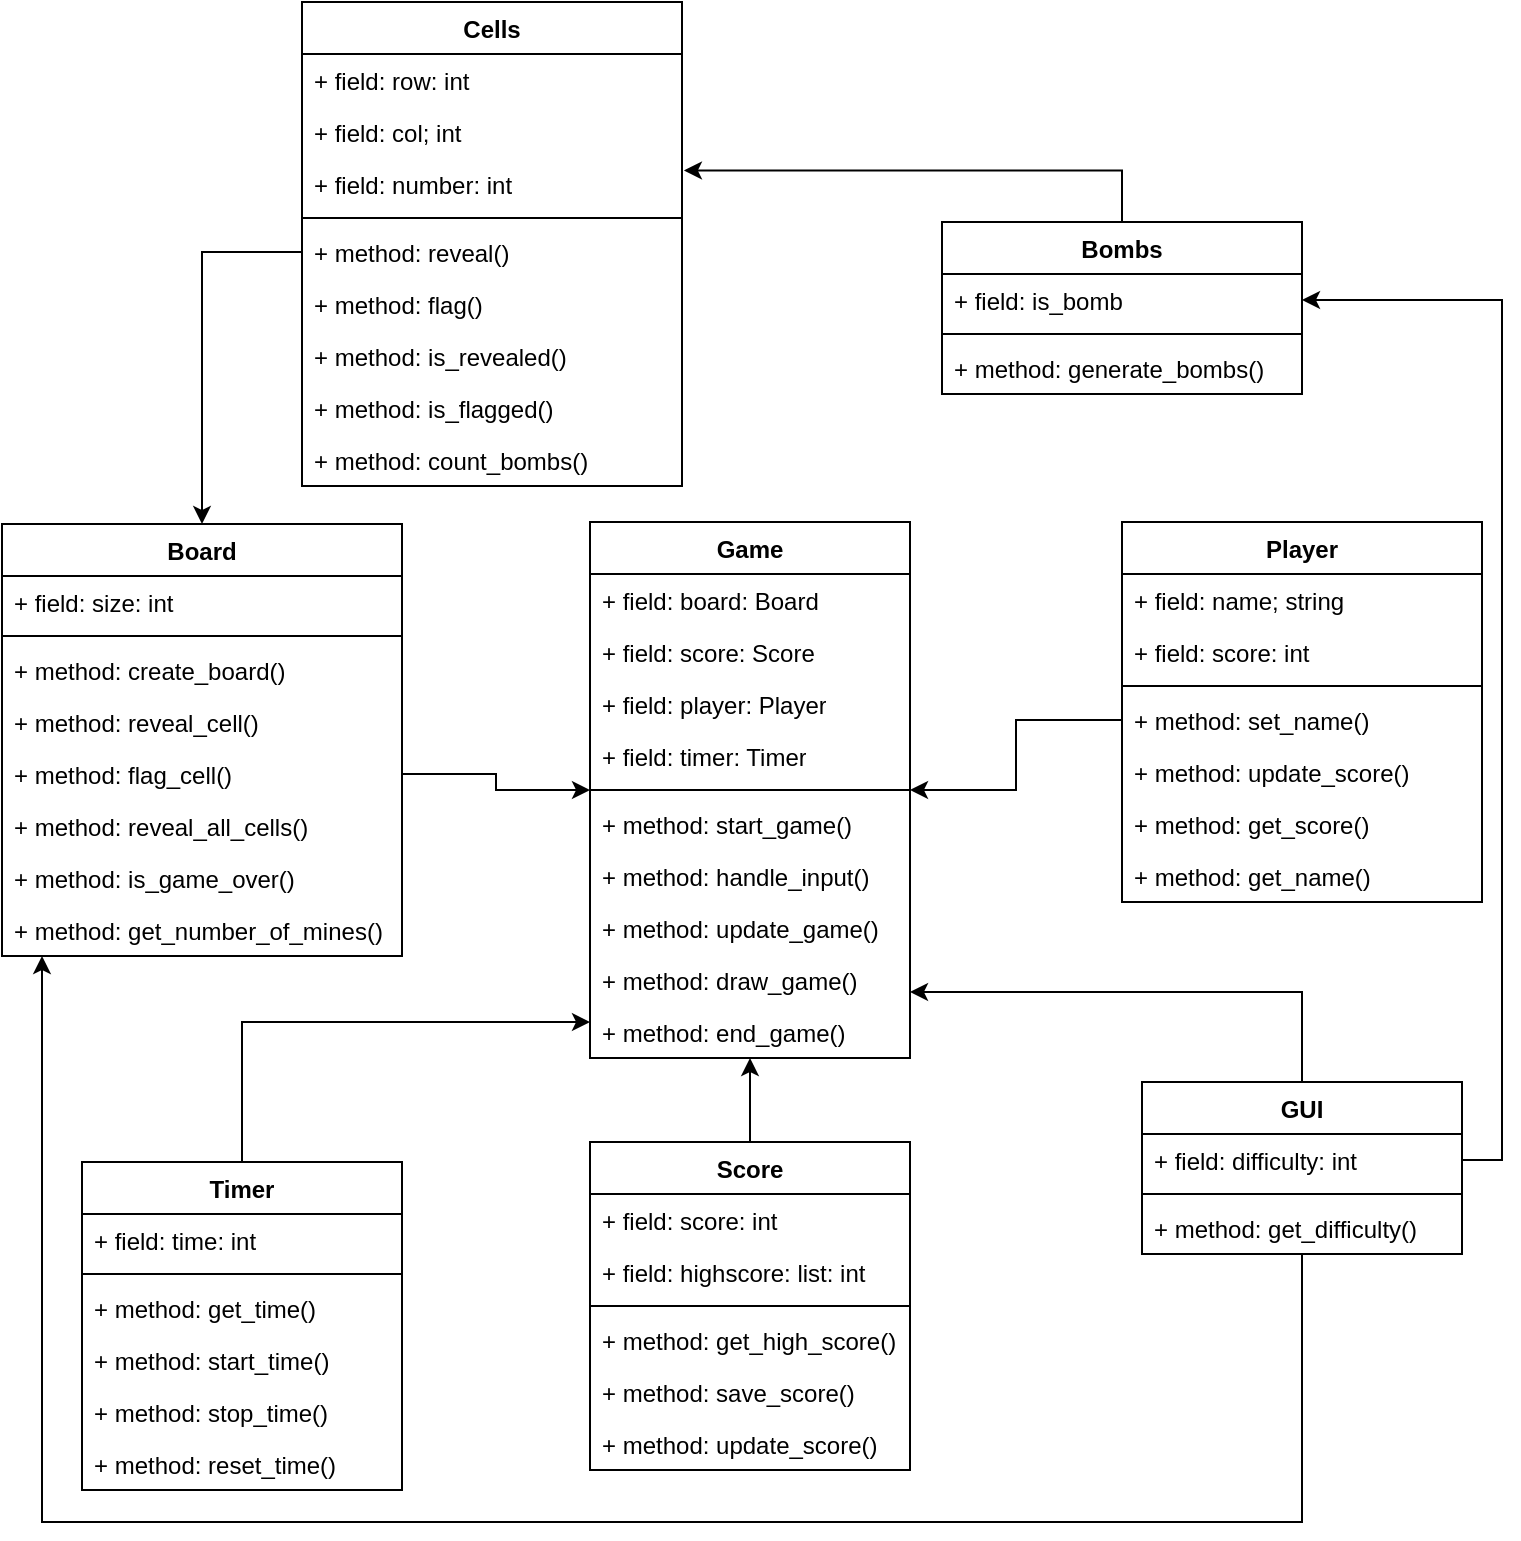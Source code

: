 <mxfile version="21.3.8" type="github">
  <diagram id="C5RBs43oDa-KdzZeNtuy" name="Page-1">
    <mxGraphModel dx="1105" dy="544" grid="1" gridSize="10" guides="1" tooltips="1" connect="1" arrows="1" fold="1" page="1" pageScale="1" pageWidth="827" pageHeight="1169" math="0" shadow="0">
      <root>
        <mxCell id="WIyWlLk6GJQsqaUBKTNV-0" />
        <mxCell id="WIyWlLk6GJQsqaUBKTNV-1" parent="WIyWlLk6GJQsqaUBKTNV-0" />
        <mxCell id="qNISQtt3db6Ta8NBHMqR-71" style="edgeStyle=orthogonalEdgeStyle;rounded=0;orthogonalLoop=1;jettySize=auto;html=1;exitX=0.5;exitY=0;exitDx=0;exitDy=0;" edge="1" parent="WIyWlLk6GJQsqaUBKTNV-1" source="qNISQtt3db6Ta8NBHMqR-0" target="qNISQtt3db6Ta8NBHMqR-12">
          <mxGeometry relative="1" as="geometry" />
        </mxCell>
        <mxCell id="qNISQtt3db6Ta8NBHMqR-0" value="Score&lt;br&gt;" style="swimlane;fontStyle=1;align=center;verticalAlign=top;childLayout=stackLayout;horizontal=1;startSize=26;horizontalStack=0;resizeParent=1;resizeParentMax=0;resizeLast=0;collapsible=1;marginBottom=0;whiteSpace=wrap;html=1;" vertex="1" parent="WIyWlLk6GJQsqaUBKTNV-1">
          <mxGeometry x="334" y="630" width="160" height="164" as="geometry" />
        </mxCell>
        <mxCell id="qNISQtt3db6Ta8NBHMqR-81" value="+ field: score: int" style="text;strokeColor=none;fillColor=none;align=left;verticalAlign=top;spacingLeft=4;spacingRight=4;overflow=hidden;rotatable=0;points=[[0,0.5],[1,0.5]];portConstraint=eastwest;whiteSpace=wrap;html=1;" vertex="1" parent="qNISQtt3db6Ta8NBHMqR-0">
          <mxGeometry y="26" width="160" height="26" as="geometry" />
        </mxCell>
        <mxCell id="qNISQtt3db6Ta8NBHMqR-1" value="+ field: highscore: list: int" style="text;strokeColor=none;fillColor=none;align=left;verticalAlign=top;spacingLeft=4;spacingRight=4;overflow=hidden;rotatable=0;points=[[0,0.5],[1,0.5]];portConstraint=eastwest;whiteSpace=wrap;html=1;" vertex="1" parent="qNISQtt3db6Ta8NBHMqR-0">
          <mxGeometry y="52" width="160" height="26" as="geometry" />
        </mxCell>
        <mxCell id="qNISQtt3db6Ta8NBHMqR-2" value="" style="line;strokeWidth=1;fillColor=none;align=left;verticalAlign=middle;spacingTop=-1;spacingLeft=3;spacingRight=3;rotatable=0;labelPosition=right;points=[];portConstraint=eastwest;strokeColor=inherit;" vertex="1" parent="qNISQtt3db6Ta8NBHMqR-0">
          <mxGeometry y="78" width="160" height="8" as="geometry" />
        </mxCell>
        <mxCell id="qNISQtt3db6Ta8NBHMqR-29" value="+ method: get_high_score()" style="text;strokeColor=none;fillColor=none;align=left;verticalAlign=top;spacingLeft=4;spacingRight=4;overflow=hidden;rotatable=0;points=[[0,0.5],[1,0.5]];portConstraint=eastwest;whiteSpace=wrap;html=1;" vertex="1" parent="qNISQtt3db6Ta8NBHMqR-0">
          <mxGeometry y="86" width="160" height="26" as="geometry" />
        </mxCell>
        <mxCell id="qNISQtt3db6Ta8NBHMqR-3" value="+ method: save_score()" style="text;strokeColor=none;fillColor=none;align=left;verticalAlign=top;spacingLeft=4;spacingRight=4;overflow=hidden;rotatable=0;points=[[0,0.5],[1,0.5]];portConstraint=eastwest;whiteSpace=wrap;html=1;" vertex="1" parent="qNISQtt3db6Ta8NBHMqR-0">
          <mxGeometry y="112" width="160" height="26" as="geometry" />
        </mxCell>
        <mxCell id="qNISQtt3db6Ta8NBHMqR-41" value="+ method: update_score()" style="text;strokeColor=none;fillColor=none;align=left;verticalAlign=top;spacingLeft=4;spacingRight=4;overflow=hidden;rotatable=0;points=[[0,0.5],[1,0.5]];portConstraint=eastwest;whiteSpace=wrap;html=1;" vertex="1" parent="qNISQtt3db6Ta8NBHMqR-0">
          <mxGeometry y="138" width="160" height="26" as="geometry" />
        </mxCell>
        <mxCell id="qNISQtt3db6Ta8NBHMqR-4" value="Board" style="swimlane;fontStyle=1;align=center;verticalAlign=top;childLayout=stackLayout;horizontal=1;startSize=26;horizontalStack=0;resizeParent=1;resizeParentMax=0;resizeLast=0;collapsible=1;marginBottom=0;whiteSpace=wrap;html=1;" vertex="1" parent="WIyWlLk6GJQsqaUBKTNV-1">
          <mxGeometry x="40" y="321" width="200" height="216" as="geometry" />
        </mxCell>
        <mxCell id="qNISQtt3db6Ta8NBHMqR-76" value="+ field: size: int" style="text;strokeColor=none;fillColor=none;align=left;verticalAlign=top;spacingLeft=4;spacingRight=4;overflow=hidden;rotatable=0;points=[[0,0.5],[1,0.5]];portConstraint=eastwest;whiteSpace=wrap;html=1;" vertex="1" parent="qNISQtt3db6Ta8NBHMqR-4">
          <mxGeometry y="26" width="200" height="26" as="geometry" />
        </mxCell>
        <mxCell id="qNISQtt3db6Ta8NBHMqR-6" value="" style="line;strokeWidth=1;fillColor=none;align=left;verticalAlign=middle;spacingTop=-1;spacingLeft=3;spacingRight=3;rotatable=0;labelPosition=right;points=[];portConstraint=eastwest;strokeColor=inherit;" vertex="1" parent="qNISQtt3db6Ta8NBHMqR-4">
          <mxGeometry y="52" width="200" height="8" as="geometry" />
        </mxCell>
        <mxCell id="qNISQtt3db6Ta8NBHMqR-7" value="+ method: create_board()" style="text;strokeColor=none;fillColor=none;align=left;verticalAlign=top;spacingLeft=4;spacingRight=4;overflow=hidden;rotatable=0;points=[[0,0.5],[1,0.5]];portConstraint=eastwest;whiteSpace=wrap;html=1;" vertex="1" parent="qNISQtt3db6Ta8NBHMqR-4">
          <mxGeometry y="60" width="200" height="26" as="geometry" />
        </mxCell>
        <mxCell id="qNISQtt3db6Ta8NBHMqR-47" value="+ method: reveal_cell()" style="text;strokeColor=none;fillColor=none;align=left;verticalAlign=top;spacingLeft=4;spacingRight=4;overflow=hidden;rotatable=0;points=[[0,0.5],[1,0.5]];portConstraint=eastwest;whiteSpace=wrap;html=1;" vertex="1" parent="qNISQtt3db6Ta8NBHMqR-4">
          <mxGeometry y="86" width="200" height="26" as="geometry" />
        </mxCell>
        <mxCell id="qNISQtt3db6Ta8NBHMqR-48" value="+ method: flag_cell()" style="text;strokeColor=none;fillColor=none;align=left;verticalAlign=top;spacingLeft=4;spacingRight=4;overflow=hidden;rotatable=0;points=[[0,0.5],[1,0.5]];portConstraint=eastwest;whiteSpace=wrap;html=1;" vertex="1" parent="qNISQtt3db6Ta8NBHMqR-4">
          <mxGeometry y="112" width="200" height="26" as="geometry" />
        </mxCell>
        <mxCell id="qNISQtt3db6Ta8NBHMqR-49" value="+ method: reveal_all_cells()" style="text;strokeColor=none;fillColor=none;align=left;verticalAlign=top;spacingLeft=4;spacingRight=4;overflow=hidden;rotatable=0;points=[[0,0.5],[1,0.5]];portConstraint=eastwest;whiteSpace=wrap;html=1;" vertex="1" parent="qNISQtt3db6Ta8NBHMqR-4">
          <mxGeometry y="138" width="200" height="26" as="geometry" />
        </mxCell>
        <mxCell id="qNISQtt3db6Ta8NBHMqR-50" value="+ method: is_game_over()" style="text;strokeColor=none;fillColor=none;align=left;verticalAlign=top;spacingLeft=4;spacingRight=4;overflow=hidden;rotatable=0;points=[[0,0.5],[1,0.5]];portConstraint=eastwest;whiteSpace=wrap;html=1;" vertex="1" parent="qNISQtt3db6Ta8NBHMqR-4">
          <mxGeometry y="164" width="200" height="26" as="geometry" />
        </mxCell>
        <mxCell id="qNISQtt3db6Ta8NBHMqR-51" value="+ method: get_number_of_mines()" style="text;strokeColor=none;fillColor=none;align=left;verticalAlign=top;spacingLeft=4;spacingRight=4;overflow=hidden;rotatable=0;points=[[0,0.5],[1,0.5]];portConstraint=eastwest;whiteSpace=wrap;html=1;" vertex="1" parent="qNISQtt3db6Ta8NBHMqR-4">
          <mxGeometry y="190" width="200" height="26" as="geometry" />
        </mxCell>
        <mxCell id="qNISQtt3db6Ta8NBHMqR-73" style="edgeStyle=orthogonalEdgeStyle;rounded=0;orthogonalLoop=1;jettySize=auto;html=1;exitX=0.5;exitY=0;exitDx=0;exitDy=0;" edge="1" parent="WIyWlLk6GJQsqaUBKTNV-1" source="qNISQtt3db6Ta8NBHMqR-8" target="qNISQtt3db6Ta8NBHMqR-12">
          <mxGeometry relative="1" as="geometry">
            <Array as="points">
              <mxPoint x="160" y="570" />
            </Array>
          </mxGeometry>
        </mxCell>
        <mxCell id="qNISQtt3db6Ta8NBHMqR-8" value="Timer" style="swimlane;fontStyle=1;align=center;verticalAlign=top;childLayout=stackLayout;horizontal=1;startSize=26;horizontalStack=0;resizeParent=1;resizeParentMax=0;resizeLast=0;collapsible=1;marginBottom=0;whiteSpace=wrap;html=1;" vertex="1" parent="WIyWlLk6GJQsqaUBKTNV-1">
          <mxGeometry x="80" y="640" width="160" height="164" as="geometry" />
        </mxCell>
        <mxCell id="qNISQtt3db6Ta8NBHMqR-9" value="+ field: time: int" style="text;strokeColor=none;fillColor=none;align=left;verticalAlign=top;spacingLeft=4;spacingRight=4;overflow=hidden;rotatable=0;points=[[0,0.5],[1,0.5]];portConstraint=eastwest;whiteSpace=wrap;html=1;" vertex="1" parent="qNISQtt3db6Ta8NBHMqR-8">
          <mxGeometry y="26" width="160" height="26" as="geometry" />
        </mxCell>
        <mxCell id="qNISQtt3db6Ta8NBHMqR-10" value="" style="line;strokeWidth=1;fillColor=none;align=left;verticalAlign=middle;spacingTop=-1;spacingLeft=3;spacingRight=3;rotatable=0;labelPosition=right;points=[];portConstraint=eastwest;strokeColor=inherit;" vertex="1" parent="qNISQtt3db6Ta8NBHMqR-8">
          <mxGeometry y="52" width="160" height="8" as="geometry" />
        </mxCell>
        <mxCell id="qNISQtt3db6Ta8NBHMqR-11" value="+ method: get_time()" style="text;strokeColor=none;fillColor=none;align=left;verticalAlign=top;spacingLeft=4;spacingRight=4;overflow=hidden;rotatable=0;points=[[0,0.5],[1,0.5]];portConstraint=eastwest;whiteSpace=wrap;html=1;" vertex="1" parent="qNISQtt3db6Ta8NBHMqR-8">
          <mxGeometry y="60" width="160" height="26" as="geometry" />
        </mxCell>
        <mxCell id="qNISQtt3db6Ta8NBHMqR-30" value="+ method: start_time()" style="text;strokeColor=none;fillColor=none;align=left;verticalAlign=top;spacingLeft=4;spacingRight=4;overflow=hidden;rotatable=0;points=[[0,0.5],[1,0.5]];portConstraint=eastwest;whiteSpace=wrap;html=1;" vertex="1" parent="qNISQtt3db6Ta8NBHMqR-8">
          <mxGeometry y="86" width="160" height="26" as="geometry" />
        </mxCell>
        <mxCell id="qNISQtt3db6Ta8NBHMqR-44" value="+ method: stop_time()" style="text;strokeColor=none;fillColor=none;align=left;verticalAlign=top;spacingLeft=4;spacingRight=4;overflow=hidden;rotatable=0;points=[[0,0.5],[1,0.5]];portConstraint=eastwest;whiteSpace=wrap;html=1;" vertex="1" parent="qNISQtt3db6Ta8NBHMqR-8">
          <mxGeometry y="112" width="160" height="26" as="geometry" />
        </mxCell>
        <mxCell id="qNISQtt3db6Ta8NBHMqR-45" value="+ method: reset_time()" style="text;strokeColor=none;fillColor=none;align=left;verticalAlign=top;spacingLeft=4;spacingRight=4;overflow=hidden;rotatable=0;points=[[0,0.5],[1,0.5]];portConstraint=eastwest;whiteSpace=wrap;html=1;" vertex="1" parent="qNISQtt3db6Ta8NBHMqR-8">
          <mxGeometry y="138" width="160" height="26" as="geometry" />
        </mxCell>
        <mxCell id="qNISQtt3db6Ta8NBHMqR-12" value="Game&lt;br&gt;" style="swimlane;fontStyle=1;align=center;verticalAlign=top;childLayout=stackLayout;horizontal=1;startSize=26;horizontalStack=0;resizeParent=1;resizeParentMax=0;resizeLast=0;collapsible=1;marginBottom=0;whiteSpace=wrap;html=1;" vertex="1" parent="WIyWlLk6GJQsqaUBKTNV-1">
          <mxGeometry x="334" y="320" width="160" height="268" as="geometry" />
        </mxCell>
        <mxCell id="qNISQtt3db6Ta8NBHMqR-13" value="+ field: board: Board" style="text;strokeColor=none;fillColor=none;align=left;verticalAlign=top;spacingLeft=4;spacingRight=4;overflow=hidden;rotatable=0;points=[[0,0.5],[1,0.5]];portConstraint=eastwest;whiteSpace=wrap;html=1;" vertex="1" parent="qNISQtt3db6Ta8NBHMqR-12">
          <mxGeometry y="26" width="160" height="26" as="geometry" />
        </mxCell>
        <mxCell id="qNISQtt3db6Ta8NBHMqR-78" value="+ field: score: Score" style="text;strokeColor=none;fillColor=none;align=left;verticalAlign=top;spacingLeft=4;spacingRight=4;overflow=hidden;rotatable=0;points=[[0,0.5],[1,0.5]];portConstraint=eastwest;whiteSpace=wrap;html=1;" vertex="1" parent="qNISQtt3db6Ta8NBHMqR-12">
          <mxGeometry y="52" width="160" height="26" as="geometry" />
        </mxCell>
        <mxCell id="qNISQtt3db6Ta8NBHMqR-80" value="+ field: player: Player" style="text;strokeColor=none;fillColor=none;align=left;verticalAlign=top;spacingLeft=4;spacingRight=4;overflow=hidden;rotatable=0;points=[[0,0.5],[1,0.5]];portConstraint=eastwest;whiteSpace=wrap;html=1;" vertex="1" parent="qNISQtt3db6Ta8NBHMqR-12">
          <mxGeometry y="78" width="160" height="26" as="geometry" />
        </mxCell>
        <mxCell id="qNISQtt3db6Ta8NBHMqR-79" value="+ field: timer: Timer" style="text;strokeColor=none;fillColor=none;align=left;verticalAlign=top;spacingLeft=4;spacingRight=4;overflow=hidden;rotatable=0;points=[[0,0.5],[1,0.5]];portConstraint=eastwest;whiteSpace=wrap;html=1;" vertex="1" parent="qNISQtt3db6Ta8NBHMqR-12">
          <mxGeometry y="104" width="160" height="26" as="geometry" />
        </mxCell>
        <mxCell id="qNISQtt3db6Ta8NBHMqR-14" value="" style="line;strokeWidth=1;fillColor=none;align=left;verticalAlign=middle;spacingTop=-1;spacingLeft=3;spacingRight=3;rotatable=0;labelPosition=right;points=[];portConstraint=eastwest;strokeColor=inherit;" vertex="1" parent="qNISQtt3db6Ta8NBHMqR-12">
          <mxGeometry y="130" width="160" height="8" as="geometry" />
        </mxCell>
        <mxCell id="qNISQtt3db6Ta8NBHMqR-15" value="+ method: start_game()" style="text;strokeColor=none;fillColor=none;align=left;verticalAlign=top;spacingLeft=4;spacingRight=4;overflow=hidden;rotatable=0;points=[[0,0.5],[1,0.5]];portConstraint=eastwest;whiteSpace=wrap;html=1;" vertex="1" parent="qNISQtt3db6Ta8NBHMqR-12">
          <mxGeometry y="138" width="160" height="26" as="geometry" />
        </mxCell>
        <mxCell id="qNISQtt3db6Ta8NBHMqR-52" value="+ method: handle_input()" style="text;strokeColor=none;fillColor=none;align=left;verticalAlign=top;spacingLeft=4;spacingRight=4;overflow=hidden;rotatable=0;points=[[0,0.5],[1,0.5]];portConstraint=eastwest;whiteSpace=wrap;html=1;" vertex="1" parent="qNISQtt3db6Ta8NBHMqR-12">
          <mxGeometry y="164" width="160" height="26" as="geometry" />
        </mxCell>
        <mxCell id="qNISQtt3db6Ta8NBHMqR-53" value="+ method: update_game()" style="text;strokeColor=none;fillColor=none;align=left;verticalAlign=top;spacingLeft=4;spacingRight=4;overflow=hidden;rotatable=0;points=[[0,0.5],[1,0.5]];portConstraint=eastwest;whiteSpace=wrap;html=1;" vertex="1" parent="qNISQtt3db6Ta8NBHMqR-12">
          <mxGeometry y="190" width="160" height="26" as="geometry" />
        </mxCell>
        <mxCell id="qNISQtt3db6Ta8NBHMqR-54" value="+ method: draw_game()" style="text;strokeColor=none;fillColor=none;align=left;verticalAlign=top;spacingLeft=4;spacingRight=4;overflow=hidden;rotatable=0;points=[[0,0.5],[1,0.5]];portConstraint=eastwest;whiteSpace=wrap;html=1;" vertex="1" parent="qNISQtt3db6Ta8NBHMqR-12">
          <mxGeometry y="216" width="160" height="26" as="geometry" />
        </mxCell>
        <mxCell id="qNISQtt3db6Ta8NBHMqR-55" value="+ method: end_game()" style="text;strokeColor=none;fillColor=none;align=left;verticalAlign=top;spacingLeft=4;spacingRight=4;overflow=hidden;rotatable=0;points=[[0,0.5],[1,0.5]];portConstraint=eastwest;whiteSpace=wrap;html=1;" vertex="1" parent="qNISQtt3db6Ta8NBHMqR-12">
          <mxGeometry y="242" width="160" height="26" as="geometry" />
        </mxCell>
        <mxCell id="qNISQtt3db6Ta8NBHMqR-16" value="Player" style="swimlane;fontStyle=1;align=center;verticalAlign=top;childLayout=stackLayout;horizontal=1;startSize=26;horizontalStack=0;resizeParent=1;resizeParentMax=0;resizeLast=0;collapsible=1;marginBottom=0;whiteSpace=wrap;html=1;" vertex="1" parent="WIyWlLk6GJQsqaUBKTNV-1">
          <mxGeometry x="600" y="320" width="180" height="190" as="geometry" />
        </mxCell>
        <mxCell id="qNISQtt3db6Ta8NBHMqR-39" value="+ field: name; string" style="text;strokeColor=none;fillColor=none;align=left;verticalAlign=top;spacingLeft=4;spacingRight=4;overflow=hidden;rotatable=0;points=[[0,0.5],[1,0.5]];portConstraint=eastwest;whiteSpace=wrap;html=1;" vertex="1" parent="qNISQtt3db6Ta8NBHMqR-16">
          <mxGeometry y="26" width="180" height="26" as="geometry" />
        </mxCell>
        <mxCell id="qNISQtt3db6Ta8NBHMqR-75" value="+ field: score: int" style="text;strokeColor=none;fillColor=none;align=left;verticalAlign=top;spacingLeft=4;spacingRight=4;overflow=hidden;rotatable=0;points=[[0,0.5],[1,0.5]];portConstraint=eastwest;whiteSpace=wrap;html=1;" vertex="1" parent="qNISQtt3db6Ta8NBHMqR-16">
          <mxGeometry y="52" width="180" height="26" as="geometry" />
        </mxCell>
        <mxCell id="qNISQtt3db6Ta8NBHMqR-18" value="" style="line;strokeWidth=1;fillColor=none;align=left;verticalAlign=middle;spacingTop=-1;spacingLeft=3;spacingRight=3;rotatable=0;labelPosition=right;points=[];portConstraint=eastwest;strokeColor=inherit;" vertex="1" parent="qNISQtt3db6Ta8NBHMqR-16">
          <mxGeometry y="78" width="180" height="8" as="geometry" />
        </mxCell>
        <mxCell id="qNISQtt3db6Ta8NBHMqR-19" value="+ method: set_name()" style="text;strokeColor=none;fillColor=none;align=left;verticalAlign=top;spacingLeft=4;spacingRight=4;overflow=hidden;rotatable=0;points=[[0,0.5],[1,0.5]];portConstraint=eastwest;whiteSpace=wrap;html=1;" vertex="1" parent="qNISQtt3db6Ta8NBHMqR-16">
          <mxGeometry y="86" width="180" height="26" as="geometry" />
        </mxCell>
        <mxCell id="qNISQtt3db6Ta8NBHMqR-40" value="+ method: update_score()" style="text;strokeColor=none;fillColor=none;align=left;verticalAlign=top;spacingLeft=4;spacingRight=4;overflow=hidden;rotatable=0;points=[[0,0.5],[1,0.5]];portConstraint=eastwest;whiteSpace=wrap;html=1;" vertex="1" parent="qNISQtt3db6Ta8NBHMqR-16">
          <mxGeometry y="112" width="180" height="26" as="geometry" />
        </mxCell>
        <mxCell id="qNISQtt3db6Ta8NBHMqR-42" value="+ method: get_score()" style="text;strokeColor=none;fillColor=none;align=left;verticalAlign=top;spacingLeft=4;spacingRight=4;overflow=hidden;rotatable=0;points=[[0,0.5],[1,0.5]];portConstraint=eastwest;whiteSpace=wrap;html=1;" vertex="1" parent="qNISQtt3db6Ta8NBHMqR-16">
          <mxGeometry y="138" width="180" height="26" as="geometry" />
        </mxCell>
        <mxCell id="qNISQtt3db6Ta8NBHMqR-43" value="+ method: get_name()" style="text;strokeColor=none;fillColor=none;align=left;verticalAlign=top;spacingLeft=4;spacingRight=4;overflow=hidden;rotatable=0;points=[[0,0.5],[1,0.5]];portConstraint=eastwest;whiteSpace=wrap;html=1;" vertex="1" parent="qNISQtt3db6Ta8NBHMqR-16">
          <mxGeometry y="164" width="180" height="26" as="geometry" />
        </mxCell>
        <mxCell id="qNISQtt3db6Ta8NBHMqR-20" value="Cells" style="swimlane;fontStyle=1;align=center;verticalAlign=top;childLayout=stackLayout;horizontal=1;startSize=26;horizontalStack=0;resizeParent=1;resizeParentMax=0;resizeLast=0;collapsible=1;marginBottom=0;whiteSpace=wrap;html=1;" vertex="1" parent="WIyWlLk6GJQsqaUBKTNV-1">
          <mxGeometry x="190" y="60" width="190" height="242" as="geometry" />
        </mxCell>
        <mxCell id="qNISQtt3db6Ta8NBHMqR-21" value="+ field: row: int" style="text;strokeColor=none;fillColor=none;align=left;verticalAlign=top;spacingLeft=4;spacingRight=4;overflow=hidden;rotatable=0;points=[[0,0.5],[1,0.5]];portConstraint=eastwest;whiteSpace=wrap;html=1;" vertex="1" parent="qNISQtt3db6Ta8NBHMqR-20">
          <mxGeometry y="26" width="190" height="26" as="geometry" />
        </mxCell>
        <mxCell id="qNISQtt3db6Ta8NBHMqR-31" value="+ field: col; int" style="text;strokeColor=none;fillColor=none;align=left;verticalAlign=top;spacingLeft=4;spacingRight=4;overflow=hidden;rotatable=0;points=[[0,0.5],[1,0.5]];portConstraint=eastwest;whiteSpace=wrap;html=1;" vertex="1" parent="qNISQtt3db6Ta8NBHMqR-20">
          <mxGeometry y="52" width="190" height="26" as="geometry" />
        </mxCell>
        <mxCell id="qNISQtt3db6Ta8NBHMqR-32" value="+ field: number: int&amp;nbsp;" style="text;strokeColor=none;fillColor=none;align=left;verticalAlign=top;spacingLeft=4;spacingRight=4;overflow=hidden;rotatable=0;points=[[0,0.5],[1,0.5]];portConstraint=eastwest;whiteSpace=wrap;html=1;" vertex="1" parent="qNISQtt3db6Ta8NBHMqR-20">
          <mxGeometry y="78" width="190" height="26" as="geometry" />
        </mxCell>
        <mxCell id="qNISQtt3db6Ta8NBHMqR-22" value="" style="line;strokeWidth=1;fillColor=none;align=left;verticalAlign=middle;spacingTop=-1;spacingLeft=3;spacingRight=3;rotatable=0;labelPosition=right;points=[];portConstraint=eastwest;strokeColor=inherit;" vertex="1" parent="qNISQtt3db6Ta8NBHMqR-20">
          <mxGeometry y="104" width="190" height="8" as="geometry" />
        </mxCell>
        <mxCell id="qNISQtt3db6Ta8NBHMqR-23" value="+ method: reveal()" style="text;strokeColor=none;fillColor=none;align=left;verticalAlign=top;spacingLeft=4;spacingRight=4;overflow=hidden;rotatable=0;points=[[0,0.5],[1,0.5]];portConstraint=eastwest;whiteSpace=wrap;html=1;" vertex="1" parent="qNISQtt3db6Ta8NBHMqR-20">
          <mxGeometry y="112" width="190" height="26" as="geometry" />
        </mxCell>
        <mxCell id="qNISQtt3db6Ta8NBHMqR-35" value="+ method: flag()" style="text;strokeColor=none;fillColor=none;align=left;verticalAlign=top;spacingLeft=4;spacingRight=4;overflow=hidden;rotatable=0;points=[[0,0.5],[1,0.5]];portConstraint=eastwest;whiteSpace=wrap;html=1;" vertex="1" parent="qNISQtt3db6Ta8NBHMqR-20">
          <mxGeometry y="138" width="190" height="26" as="geometry" />
        </mxCell>
        <mxCell id="qNISQtt3db6Ta8NBHMqR-36" value="+ method: is_revealed()" style="text;strokeColor=none;fillColor=none;align=left;verticalAlign=top;spacingLeft=4;spacingRight=4;overflow=hidden;rotatable=0;points=[[0,0.5],[1,0.5]];portConstraint=eastwest;whiteSpace=wrap;html=1;" vertex="1" parent="qNISQtt3db6Ta8NBHMqR-20">
          <mxGeometry y="164" width="190" height="26" as="geometry" />
        </mxCell>
        <mxCell id="qNISQtt3db6Ta8NBHMqR-46" value="+ method: is_flagged()" style="text;strokeColor=none;fillColor=none;align=left;verticalAlign=top;spacingLeft=4;spacingRight=4;overflow=hidden;rotatable=0;points=[[0,0.5],[1,0.5]];portConstraint=eastwest;whiteSpace=wrap;html=1;" vertex="1" parent="qNISQtt3db6Ta8NBHMqR-20">
          <mxGeometry y="190" width="190" height="26" as="geometry" />
        </mxCell>
        <mxCell id="qNISQtt3db6Ta8NBHMqR-58" value="+ method: count_bombs()" style="text;strokeColor=none;fillColor=none;align=left;verticalAlign=top;spacingLeft=4;spacingRight=4;overflow=hidden;rotatable=0;points=[[0,0.5],[1,0.5]];portConstraint=eastwest;whiteSpace=wrap;html=1;" vertex="1" parent="qNISQtt3db6Ta8NBHMqR-20">
          <mxGeometry y="216" width="190" height="26" as="geometry" />
        </mxCell>
        <mxCell id="qNISQtt3db6Ta8NBHMqR-68" style="edgeStyle=orthogonalEdgeStyle;rounded=0;orthogonalLoop=1;jettySize=auto;html=1;exitX=0.5;exitY=0;exitDx=0;exitDy=0;entryX=1.005;entryY=0.24;entryDx=0;entryDy=0;entryPerimeter=0;" edge="1" parent="WIyWlLk6GJQsqaUBKTNV-1" source="qNISQtt3db6Ta8NBHMqR-24" target="qNISQtt3db6Ta8NBHMqR-32">
          <mxGeometry relative="1" as="geometry" />
        </mxCell>
        <mxCell id="qNISQtt3db6Ta8NBHMqR-24" value="Bombs" style="swimlane;fontStyle=1;align=center;verticalAlign=top;childLayout=stackLayout;horizontal=1;startSize=26;horizontalStack=0;resizeParent=1;resizeParentMax=0;resizeLast=0;collapsible=1;marginBottom=0;whiteSpace=wrap;html=1;" vertex="1" parent="WIyWlLk6GJQsqaUBKTNV-1">
          <mxGeometry x="510" y="170" width="180" height="86" as="geometry" />
        </mxCell>
        <mxCell id="qNISQtt3db6Ta8NBHMqR-25" value="+ field: is_bomb" style="text;strokeColor=none;fillColor=none;align=left;verticalAlign=top;spacingLeft=4;spacingRight=4;overflow=hidden;rotatable=0;points=[[0,0.5],[1,0.5]];portConstraint=eastwest;whiteSpace=wrap;html=1;" vertex="1" parent="qNISQtt3db6Ta8NBHMqR-24">
          <mxGeometry y="26" width="180" height="26" as="geometry" />
        </mxCell>
        <mxCell id="qNISQtt3db6Ta8NBHMqR-26" value="" style="line;strokeWidth=1;fillColor=none;align=left;verticalAlign=middle;spacingTop=-1;spacingLeft=3;spacingRight=3;rotatable=0;labelPosition=right;points=[];portConstraint=eastwest;strokeColor=inherit;" vertex="1" parent="qNISQtt3db6Ta8NBHMqR-24">
          <mxGeometry y="52" width="180" height="8" as="geometry" />
        </mxCell>
        <mxCell id="qNISQtt3db6Ta8NBHMqR-27" value="+ method: generate_bombs()" style="text;strokeColor=none;fillColor=none;align=left;verticalAlign=top;spacingLeft=4;spacingRight=4;overflow=hidden;rotatable=0;points=[[0,0.5],[1,0.5]];portConstraint=eastwest;whiteSpace=wrap;html=1;" vertex="1" parent="qNISQtt3db6Ta8NBHMqR-24">
          <mxGeometry y="60" width="180" height="26" as="geometry" />
        </mxCell>
        <mxCell id="qNISQtt3db6Ta8NBHMqR-65" style="edgeStyle=orthogonalEdgeStyle;rounded=0;orthogonalLoop=1;jettySize=auto;html=1;exitX=0.5;exitY=0;exitDx=0;exitDy=0;" edge="1" parent="WIyWlLk6GJQsqaUBKTNV-1" source="qNISQtt3db6Ta8NBHMqR-60" target="qNISQtt3db6Ta8NBHMqR-12">
          <mxGeometry relative="1" as="geometry">
            <Array as="points">
              <mxPoint x="690" y="555" />
              <mxPoint x="460" y="555" />
            </Array>
          </mxGeometry>
        </mxCell>
        <mxCell id="qNISQtt3db6Ta8NBHMqR-60" value="GUI" style="swimlane;fontStyle=1;align=center;verticalAlign=top;childLayout=stackLayout;horizontal=1;startSize=26;horizontalStack=0;resizeParent=1;resizeParentMax=0;resizeLast=0;collapsible=1;marginBottom=0;whiteSpace=wrap;html=1;" vertex="1" parent="WIyWlLk6GJQsqaUBKTNV-1">
          <mxGeometry x="610" y="600" width="160" height="86" as="geometry" />
        </mxCell>
        <mxCell id="qNISQtt3db6Ta8NBHMqR-61" value="+ field: difficulty: int" style="text;strokeColor=none;fillColor=none;align=left;verticalAlign=top;spacingLeft=4;spacingRight=4;overflow=hidden;rotatable=0;points=[[0,0.5],[1,0.5]];portConstraint=eastwest;whiteSpace=wrap;html=1;" vertex="1" parent="qNISQtt3db6Ta8NBHMqR-60">
          <mxGeometry y="26" width="160" height="26" as="geometry" />
        </mxCell>
        <mxCell id="qNISQtt3db6Ta8NBHMqR-62" value="" style="line;strokeWidth=1;fillColor=none;align=left;verticalAlign=middle;spacingTop=-1;spacingLeft=3;spacingRight=3;rotatable=0;labelPosition=right;points=[];portConstraint=eastwest;strokeColor=inherit;" vertex="1" parent="qNISQtt3db6Ta8NBHMqR-60">
          <mxGeometry y="52" width="160" height="8" as="geometry" />
        </mxCell>
        <mxCell id="qNISQtt3db6Ta8NBHMqR-63" value="+ method: get_difficulty()" style="text;strokeColor=none;fillColor=none;align=left;verticalAlign=top;spacingLeft=4;spacingRight=4;overflow=hidden;rotatable=0;points=[[0,0.5],[1,0.5]];portConstraint=eastwest;whiteSpace=wrap;html=1;" vertex="1" parent="qNISQtt3db6Ta8NBHMqR-60">
          <mxGeometry y="60" width="160" height="26" as="geometry" />
        </mxCell>
        <mxCell id="qNISQtt3db6Ta8NBHMqR-67" style="edgeStyle=orthogonalEdgeStyle;rounded=0;orthogonalLoop=1;jettySize=auto;html=1;exitX=0;exitY=0.5;exitDx=0;exitDy=0;entryX=0.5;entryY=0;entryDx=0;entryDy=0;" edge="1" parent="WIyWlLk6GJQsqaUBKTNV-1" source="qNISQtt3db6Ta8NBHMqR-23" target="qNISQtt3db6Ta8NBHMqR-4">
          <mxGeometry relative="1" as="geometry" />
        </mxCell>
        <mxCell id="qNISQtt3db6Ta8NBHMqR-69" style="edgeStyle=orthogonalEdgeStyle;rounded=0;orthogonalLoop=1;jettySize=auto;html=1;exitX=1;exitY=0.5;exitDx=0;exitDy=0;entryX=1;entryY=0.5;entryDx=0;entryDy=0;" edge="1" parent="WIyWlLk6GJQsqaUBKTNV-1" source="qNISQtt3db6Ta8NBHMqR-61" target="qNISQtt3db6Ta8NBHMqR-25">
          <mxGeometry relative="1" as="geometry" />
        </mxCell>
        <mxCell id="qNISQtt3db6Ta8NBHMqR-72" style="edgeStyle=orthogonalEdgeStyle;rounded=0;orthogonalLoop=1;jettySize=auto;html=1;exitX=0;exitY=0.5;exitDx=0;exitDy=0;" edge="1" parent="WIyWlLk6GJQsqaUBKTNV-1" source="qNISQtt3db6Ta8NBHMqR-19" target="qNISQtt3db6Ta8NBHMqR-12">
          <mxGeometry relative="1" as="geometry" />
        </mxCell>
        <mxCell id="qNISQtt3db6Ta8NBHMqR-74" style="edgeStyle=orthogonalEdgeStyle;rounded=0;orthogonalLoop=1;jettySize=auto;html=1;exitX=1;exitY=0.5;exitDx=0;exitDy=0;" edge="1" parent="WIyWlLk6GJQsqaUBKTNV-1" source="qNISQtt3db6Ta8NBHMqR-48" target="qNISQtt3db6Ta8NBHMqR-12">
          <mxGeometry relative="1" as="geometry" />
        </mxCell>
        <mxCell id="qNISQtt3db6Ta8NBHMqR-77" style="edgeStyle=orthogonalEdgeStyle;rounded=0;orthogonalLoop=1;jettySize=auto;html=1;" edge="1" parent="WIyWlLk6GJQsqaUBKTNV-1" source="qNISQtt3db6Ta8NBHMqR-60" target="qNISQtt3db6Ta8NBHMqR-4">
          <mxGeometry relative="1" as="geometry">
            <Array as="points">
              <mxPoint x="690" y="820" />
              <mxPoint x="60" y="820" />
            </Array>
          </mxGeometry>
        </mxCell>
      </root>
    </mxGraphModel>
  </diagram>
</mxfile>
